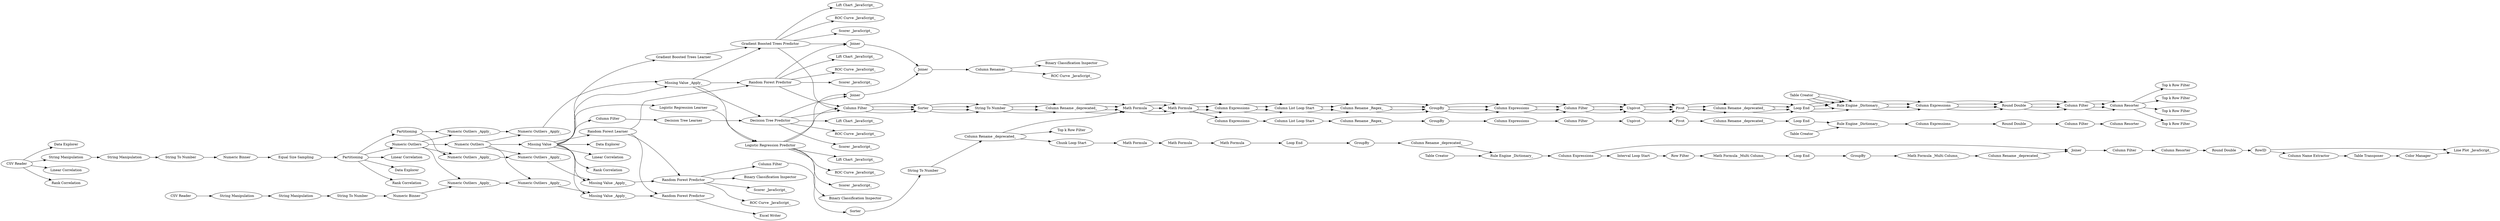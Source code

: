 digraph {
	1 [label="CSV Reader"]
	2 [label="CSV Reader"]
	3 [label="Excel Writer"]
	4 [label="Lift Chart _JavaScript_"]
	6 [label="ROC Curve _JavaScript_"]
	10 [label=Joiner]
	11 [label=Joiner]
	12 [label=Joiner]
	14 [label="Column Renamer"]
	417 [label="Top k Row Filter"]
	532 [label="Top k Row Filter"]
	588 [label=RowID]
	589 [label="Line Plot _JavaScript_"]
	590 [label="Color Manager"]
	591 [label="Column Name Extractor"]
	592 [label="Table Transposer"]
	371 [label="Column Filter"]
	372 [label=Sorter]
	376 [label="Column Rename _deprecated_"]
	384 [label="Table Creator"]
	385 [label="Rule Engine _Dictionary_"]
	396 [label="Column Expressions"]
	397 [label=GroupBy]
	399 [label="String To Number"]
	401 [label="Column Expressions"]
	402 [label="Column Filter"]
	403 [label=Pivot]
	404 [label=Unpivot]
	405 [label="Column Rename _deprecated_"]
	409 [label="Column List Loop Start"]
	410 [label="Column Rename _Regex_"]
	414 [label="Loop End"]
	415 [label="Column Expressions"]
	416 [label="Round Double"]
	418 [label="Column Resorter"]
	419 [label="Column Filter"]
	519 [label="Math Formula"]
	520 [label="Math Formula"]
	595 [label="Binary Classification Inspector"]
	528 [label=Unpivot]
	529 [label="Column Expressions"]
	530 [label="Round Double"]
	531 [label="Column Rename _deprecated_"]
	533 [label="Column Resorter"]
	519 [label="Math Formula"]
	520 [label="Math Formula"]
	535 [label="Column Expressions"]
	536 [label="Column Filter"]
	537 [label=Pivot]
	538 [label="Loop End"]
	539 [label="Column Filter"]
	540 [label="Column List Loop Start"]
	541 [label="Column Expressions"]
	542 [label="Rule Engine _Dictionary_"]
	543 [label=GroupBy]
	544 [label="Column Rename _deprecated_"]
	545 [label="String To Number"]
	546 [label="Column Rename _Regex_"]
	547 [label="Column Filter"]
	548 [label=Sorter]
	549 [label="Table Creator"]
	562 [label="Chunk Loop Start"]
	563 [label="Loop End"]
	564 [label="Math Formula"]
	566 [label="Column Expressions"]
	567 [label="Math Formula"]
	568 [label=GroupBy]
	569 [label="Column Rename _deprecated_"]
	570 [label="Table Creator"]
	571 [label="Rule Engine _Dictionary_"]
	573 [label="Math Formula"]
	575 [label="Interval Loop Start"]
	576 [label="Row Filter"]
	577 [label="Loop End"]
	579 [label="Math Formula _Multi Column_"]
	580 [label=GroupBy]
	581 [label="Column Rename _deprecated_"]
	582 [label=Joiner]
	584 [label="Column Filter"]
	585 [label="Column Resorter"]
	586 [label="Math Formula _Multi Column_"]
	587 [label="Round Double"]
	618 [label="Logistic Regression Predictor"]
	620 [label="Random Forest Predictor"]
	621 [label="Gradient Boosted Trees Predictor"]
	371 [label="Column Filter"]
	372 [label=Sorter]
	376 [label="Column Rename _deprecated_"]
	384 [label="Table Creator"]
	385 [label="Rule Engine _Dictionary_"]
	396 [label="Column Expressions"]
	397 [label=GroupBy]
	399 [label="String To Number"]
	401 [label="Column Expressions"]
	402 [label="Column Filter"]
	403 [label=Pivot]
	404 [label=Unpivot]
	405 [label="Column Rename _deprecated_"]
	409 [label="Column List Loop Start"]
	410 [label="Column Rename _Regex_"]
	414 [label="Loop End"]
	415 [label="Column Expressions"]
	416 [label="Round Double"]
	418 [label="Column Resorter"]
	419 [label="Column Filter"]
	519 [label="Math Formula"]
	520 [label="Math Formula"]
	624 [label="Top k Row Filter"]
	625 [label="Lift Chart _JavaScript_"]
	627 [label="ROC Curve _JavaScript_"]
	371 [label="Column Filter"]
	372 [label=Sorter]
	376 [label="Column Rename _deprecated_"]
	384 [label="Table Creator"]
	385 [label="Rule Engine _Dictionary_"]
	396 [label="Column Expressions"]
	397 [label=GroupBy]
	399 [label="String To Number"]
	401 [label="Column Expressions"]
	402 [label="Column Filter"]
	403 [label=Pivot]
	404 [label=Unpivot]
	405 [label="Column Rename _deprecated_"]
	409 [label="Column List Loop Start"]
	410 [label="Column Rename _Regex_"]
	414 [label="Loop End"]
	415 [label="Column Expressions"]
	416 [label="Round Double"]
	418 [label="Column Resorter"]
	419 [label="Column Filter"]
	519 [label="Math Formula"]
	520 [label="Math Formula"]
	630 [label="Top k Row Filter"]
	631 [label="Lift Chart _JavaScript_"]
	633 [label="ROC Curve _JavaScript_"]
	634 [label="Decision Tree Predictor"]
	635 [label="Lift Chart _JavaScript_"]
	636 [label="Top k Row Filter"]
	637 [label="ROC Curve _JavaScript_"]
	371 [label="Column Filter"]
	372 [label=Sorter]
	376 [label="Column Rename _deprecated_"]
	384 [label="Table Creator"]
	385 [label="Rule Engine _Dictionary_"]
	396 [label="Column Expressions"]
	397 [label=GroupBy]
	399 [label="String To Number"]
	401 [label="Column Expressions"]
	402 [label="Column Filter"]
	403 [label=Pivot]
	404 [label=Unpivot]
	405 [label="Column Rename _deprecated_"]
	409 [label="Column List Loop Start"]
	410 [label="Column Rename _Regex_"]
	414 [label="Loop End"]
	415 [label="Column Expressions"]
	416 [label="Round Double"]
	418 [label="Column Resorter"]
	419 [label="Column Filter"]
	519 [label="Math Formula"]
	520 [label="Math Formula"]
	641 [label="Logistic Regression Learner"]
	642 [label="Decision Tree Learner"]
	643 [label="Random Forest Learner"]
	644 [label="Gradient Boosted Trees Learner"]
	650 [label="Binary Classification Inspector"]
	651 [label="Scorer _JavaScript_"]
	652 [label="Scorer _JavaScript_"]
	653 [label="Scorer _JavaScript_"]
	654 [label="Scorer _JavaScript_"]
	655 [label="Data Explorer"]
	657 [label=Partitioning]
	658 [label=Partitioning]
	665 [label="Missing Value"]
	666 [label="Missing Value _Apply_"]
	667 [label="Missing Value _Apply_"]
	668 [label="ROC Curve _JavaScript_"]
	670 [label="Numeric Outliers"]
	671 [label="Numeric Outliers _Apply_"]
	672 [label="Numeric Outliers _Apply_"]
	676 [label="Scorer _JavaScript_"]
	677 [label="ROC Curve _JavaScript_"]
	678 [label="Random Forest Predictor"]
	679 [label="String Manipulation"]
	680 [label="String Manipulation"]
	681 [label="String To Number"]
	682 [label="Numeric Binner"]
	683 [label="Column Filter"]
	684 [label="Equal Size Sampling"]
	685 [label="Linear Correlation"]
	686 [label="Data Explorer"]
	687 [label="Numeric Outliers"]
	688 [label="Numeric Outliers _Apply_"]
	689 [label="Numeric Outliers _Apply_"]
	690 [label="Data Explorer"]
	691 [label="Linear Correlation"]
	692 [label="Rank Correlation"]
	693 [label="Rank Correlation"]
	694 [label="Linear Correlation"]
	695 [label="Rank Correlation"]
	696 [label="Numeric Binner"]
	697 [label="String To Number"]
	698 [label="String Manipulation"]
	699 [label="String Manipulation"]
	700 [label="Numeric Outliers _Apply_"]
	702 [label="Missing Value _Apply_"]
	703 [label="Numeric Outliers _Apply_"]
	704 [label="Random Forest Predictor"]
	705 [label="Binary Classification Inspector"]
	591 -> 592
	592 -> 590
	519 -> 520
	371 -> 372
	372 -> 399
	376 -> 519
	384 -> 385
	385 -> 415
	396 -> 409
	397 -> 401
	399 -> 376
	401 -> 402
	402 -> 404
	403 -> 405
	404 -> 403
	405 -> 414
	409 -> 410
	410 -> 397
	414 -> 385
	415 -> 416
	416 -> 419
	419 -> 418
	520 -> 396
	519 -> 520
	528 -> 537
	529 -> 530
	530 -> 539
	531 -> 538
	520 -> 541
	535 -> 536
	536 -> 528
	537 -> 531
	538 -> 542
	539 -> 533
	540 -> 546
	541 -> 540
	542 -> 529
	543 -> 535
	544 -> 519
	545 -> 544
	546 -> 543
	547 -> 548
	548 -> 545
	549 -> 542
	562 -> 564
	563 -> 568
	564 -> 567
	566 -> 575
	566 -> 582
	567 -> 573
	568 -> 569
	569 -> 571
	570 -> 571
	571 -> 566
	573 -> 563
	575 -> 576
	576 -> 579
	577 -> 580
	579 -> 577
	580 -> 586
	581 -> 582
	582 -> 584
	584 -> 585
	585 -> 587
	586 -> 581
	519 -> 520
	371 -> 372
	372 -> 399
	376 -> 519
	384 -> 385
	385 -> 415
	396 -> 409
	397 -> 401
	399 -> 376
	401 -> 402
	402 -> 404
	403 -> 405
	404 -> 403
	405 -> 414
	409 -> 410
	410 -> 397
	414 -> 385
	415 -> 416
	416 -> 419
	419 -> 418
	520 -> 396
	519 -> 520
	371 -> 372
	372 -> 399
	376 -> 519
	384 -> 385
	385 -> 415
	396 -> 409
	397 -> 401
	399 -> 376
	401 -> 402
	402 -> 404
	403 -> 405
	404 -> 403
	405 -> 414
	409 -> 410
	410 -> 397
	414 -> 385
	415 -> 416
	416 -> 419
	419 -> 418
	520 -> 396
	519 -> 520
	371 -> 372
	372 -> 399
	376 -> 519
	384 -> 385
	385 -> 415
	396 -> 409
	397 -> 401
	399 -> 376
	401 -> 402
	402 -> 404
	403 -> 405
	404 -> 403
	405 -> 414
	409 -> 410
	410 -> 397
	414 -> 385
	415 -> 416
	416 -> 419
	419 -> 418
	520 -> 396
	1 -> 655
	1 -> 679
	1 -> 691
	1 -> 692
	2 -> 698
	10 -> 12
	11 -> 12
	12 -> 14
	14 -> 595
	14 -> 668
	588 -> 589
	588 -> 591
	590 -> 589
	418 -> 417
	544 -> 562
	544 -> 532
	587 -> 588
	618 -> 635
	618 -> 371
	618 -> 637
	618 -> 11
	618 -> 654
	618 -> 705
	620 -> 371
	620 -> 625
	620 -> 627
	620 -> 10
	620 -> 652
	621 -> 371
	621 -> 10
	621 -> 4
	621 -> 6
	621 -> 651
	418 -> 624
	418 -> 630
	634 -> 633
	634 -> 631
	634 -> 371
	634 -> 11
	634 -> 653
	418 -> 636
	641 -> 618
	642 -> 634
	643 -> 678
	643 -> 704
	643 -> 620
	644 -> 621
	657 -> 658
	657 -> 670
	657 -> 693
	657 -> 685
	657 -> 686
	658 -> 671
	658 -> 672
	665 -> 667
	665 -> 666
	665 -> 641
	665 -> 643
	665 -> 644
	665 -> 702
	665 -> 690
	665 -> 695
	665 -> 694
	665 -> 683
	666 -> 634
	666 -> 618
	666 -> 620
	666 -> 621
	667 -> 678
	670 -> 671
	670 -> 700
	670 -> 687
	670 -> 672
	671 -> 688
	672 -> 689
	678 -> 676
	678 -> 677
	678 -> 650
	678 -> 547
	679 -> 680
	680 -> 681
	681 -> 682
	682 -> 684
	683 -> 642
	684 -> 657
	687 -> 703
	687 -> 689
	687 -> 688
	687 -> 665
	688 -> 666
	689 -> 667
	696 -> 700
	697 -> 696
	698 -> 699
	699 -> 697
	700 -> 703
	702 -> 704
	703 -> 702
	704 -> 3
	rankdir=LR
}
